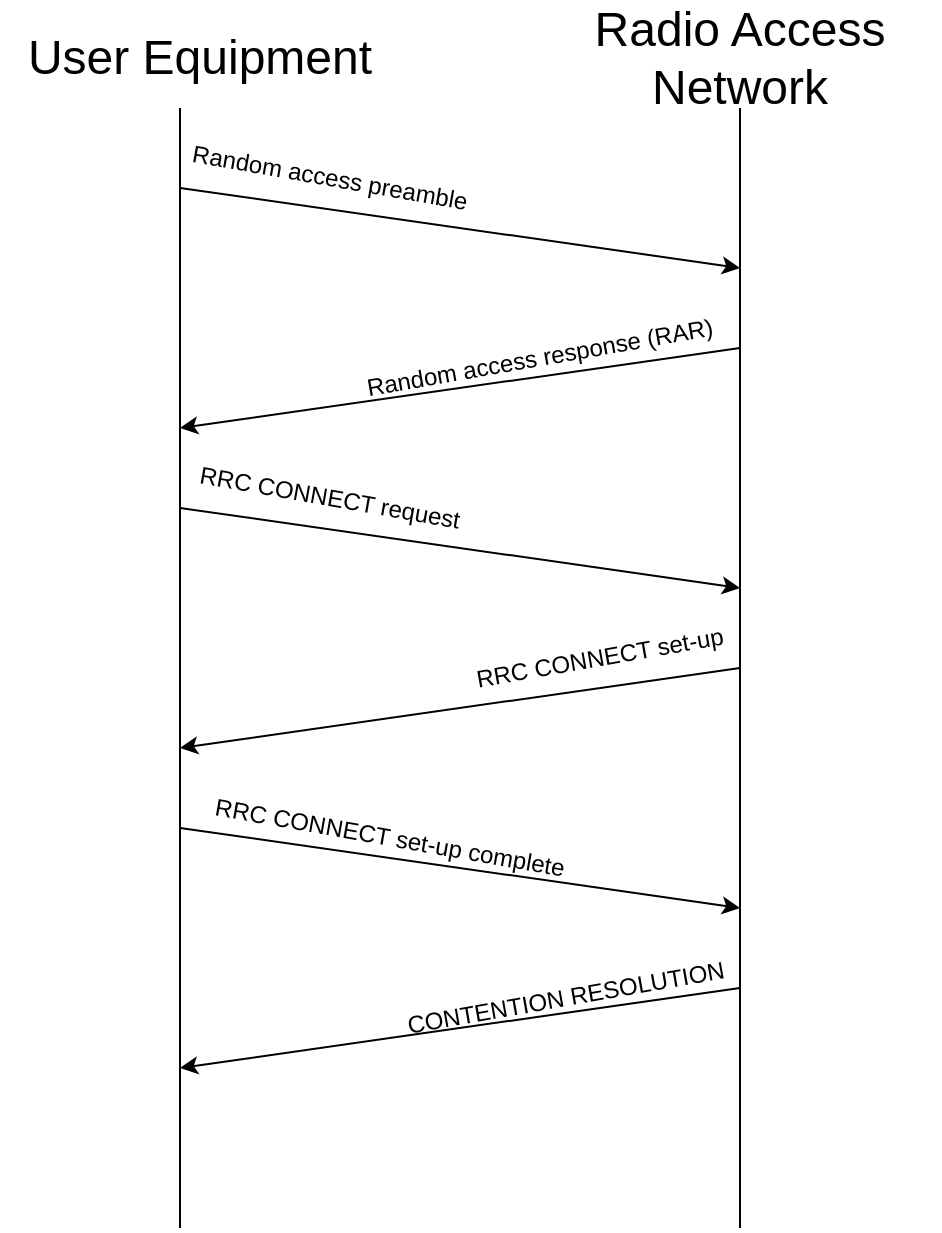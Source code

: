 <mxfile version="22.1.1" type="device">
  <diagram name="Page-1" id="kox4PU3UVCjc06pQ2eJR">
    <mxGraphModel dx="1434" dy="746" grid="1" gridSize="10" guides="1" tooltips="1" connect="1" arrows="1" fold="1" page="1" pageScale="1" pageWidth="827" pageHeight="1169" math="0" shadow="0">
      <root>
        <mxCell id="0" />
        <mxCell id="1" parent="0" />
        <mxCell id="eD_zdmDpdgEcX3cSzKwS-1" value="" style="endArrow=none;html=1;rounded=0;" edge="1" parent="1">
          <mxGeometry width="50" height="50" relative="1" as="geometry">
            <mxPoint x="120" y="640" as="sourcePoint" />
            <mxPoint x="120" y="80" as="targetPoint" />
          </mxGeometry>
        </mxCell>
        <mxCell id="eD_zdmDpdgEcX3cSzKwS-2" value="" style="endArrow=none;html=1;rounded=0;" edge="1" parent="1">
          <mxGeometry width="50" height="50" relative="1" as="geometry">
            <mxPoint x="400" y="640" as="sourcePoint" />
            <mxPoint x="400" y="80" as="targetPoint" />
          </mxGeometry>
        </mxCell>
        <mxCell id="eD_zdmDpdgEcX3cSzKwS-3" value="&lt;font style=&quot;font-size: 24px;&quot;&gt;User Equipment&lt;/font&gt;" style="text;html=1;strokeColor=none;fillColor=none;align=center;verticalAlign=middle;whiteSpace=wrap;rounded=0;" vertex="1" parent="1">
          <mxGeometry x="30" y="30" width="200" height="50" as="geometry" />
        </mxCell>
        <mxCell id="eD_zdmDpdgEcX3cSzKwS-4" value="&lt;font style=&quot;font-size: 24px;&quot;&gt;Radio Access Network&lt;/font&gt;" style="text;html=1;strokeColor=none;fillColor=none;align=center;verticalAlign=middle;whiteSpace=wrap;rounded=0;" vertex="1" parent="1">
          <mxGeometry x="300" y="30" width="200" height="50" as="geometry" />
        </mxCell>
        <mxCell id="eD_zdmDpdgEcX3cSzKwS-6" value="" style="endArrow=classic;html=1;rounded=0;" edge="1" parent="1">
          <mxGeometry width="50" height="50" relative="1" as="geometry">
            <mxPoint x="120" y="120" as="sourcePoint" />
            <mxPoint x="400" y="160" as="targetPoint" />
          </mxGeometry>
        </mxCell>
        <mxCell id="eD_zdmDpdgEcX3cSzKwS-7" value="" style="endArrow=classic;html=1;rounded=0;" edge="1" parent="1">
          <mxGeometry width="50" height="50" relative="1" as="geometry">
            <mxPoint x="400" y="200" as="sourcePoint" />
            <mxPoint x="120" y="240" as="targetPoint" />
          </mxGeometry>
        </mxCell>
        <mxCell id="eD_zdmDpdgEcX3cSzKwS-8" value="" style="endArrow=classic;html=1;rounded=0;" edge="1" parent="1">
          <mxGeometry width="50" height="50" relative="1" as="geometry">
            <mxPoint x="400" y="360" as="sourcePoint" />
            <mxPoint x="120" y="400" as="targetPoint" />
          </mxGeometry>
        </mxCell>
        <mxCell id="eD_zdmDpdgEcX3cSzKwS-9" value="" style="endArrow=classic;html=1;rounded=0;" edge="1" parent="1">
          <mxGeometry width="50" height="50" relative="1" as="geometry">
            <mxPoint x="120" y="280" as="sourcePoint" />
            <mxPoint x="400" y="320" as="targetPoint" />
          </mxGeometry>
        </mxCell>
        <mxCell id="eD_zdmDpdgEcX3cSzKwS-10" value="Random access preamble" style="text;html=1;strokeColor=none;fillColor=none;align=center;verticalAlign=middle;whiteSpace=wrap;rounded=0;rotation=10;" vertex="1" parent="1">
          <mxGeometry x="120.0" y="100" width="150" height="30" as="geometry" />
        </mxCell>
        <mxCell id="eD_zdmDpdgEcX3cSzKwS-12" value="Random access response (RAR)" style="text;html=1;strokeColor=none;fillColor=none;align=center;verticalAlign=middle;whiteSpace=wrap;rounded=0;rotation=-10;" vertex="1" parent="1">
          <mxGeometry x="199.85" y="190" width="200.15" height="30" as="geometry" />
        </mxCell>
        <mxCell id="eD_zdmDpdgEcX3cSzKwS-13" value="RRC CONNECT request" style="text;html=1;strokeColor=none;fillColor=none;align=center;verticalAlign=middle;whiteSpace=wrap;rounded=0;rotation=10;" vertex="1" parent="1">
          <mxGeometry x="120" y="260" width="150" height="30" as="geometry" />
        </mxCell>
        <mxCell id="eD_zdmDpdgEcX3cSzKwS-15" value="RRC CONNECT set-up" style="text;html=1;strokeColor=none;fillColor=none;align=center;verticalAlign=middle;whiteSpace=wrap;rounded=0;rotation=-10;" vertex="1" parent="1">
          <mxGeometry x="230" y="340" width="200.15" height="30" as="geometry" />
        </mxCell>
        <mxCell id="eD_zdmDpdgEcX3cSzKwS-16" value="" style="endArrow=classic;html=1;rounded=0;" edge="1" parent="1">
          <mxGeometry width="50" height="50" relative="1" as="geometry">
            <mxPoint x="120" y="440" as="sourcePoint" />
            <mxPoint x="400" y="480" as="targetPoint" />
          </mxGeometry>
        </mxCell>
        <mxCell id="eD_zdmDpdgEcX3cSzKwS-17" value="" style="endArrow=classic;html=1;rounded=0;" edge="1" parent="1">
          <mxGeometry width="50" height="50" relative="1" as="geometry">
            <mxPoint x="400" y="520" as="sourcePoint" />
            <mxPoint x="120" y="560" as="targetPoint" />
          </mxGeometry>
        </mxCell>
        <mxCell id="eD_zdmDpdgEcX3cSzKwS-18" value="RRC CONNECT set-up complete" style="text;html=1;strokeColor=none;fillColor=none;align=center;verticalAlign=middle;whiteSpace=wrap;rounded=0;rotation=10;" vertex="1" parent="1">
          <mxGeometry x="120" y="430" width="210" height="30" as="geometry" />
        </mxCell>
        <mxCell id="eD_zdmDpdgEcX3cSzKwS-19" value="CONTENTION RESOLUTION" style="text;html=1;strokeColor=none;fillColor=none;align=center;verticalAlign=middle;whiteSpace=wrap;rounded=0;rotation=-10;" vertex="1" parent="1">
          <mxGeometry x="213" y="510" width="200.15" height="30" as="geometry" />
        </mxCell>
      </root>
    </mxGraphModel>
  </diagram>
</mxfile>
